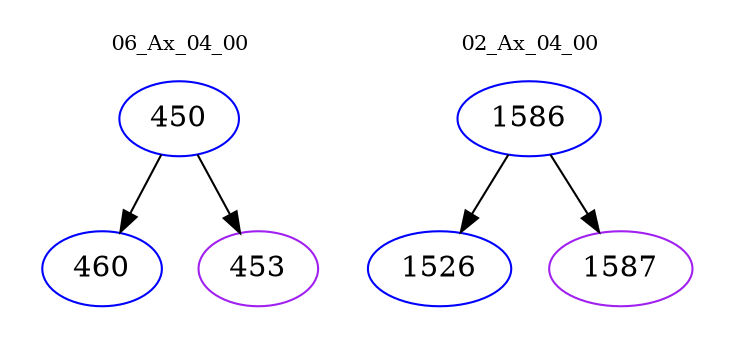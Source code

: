 digraph{
subgraph cluster_0 {
color = white
label = "06_Ax_04_00";
fontsize=10;
T0_450 [label="450", color="blue"]
T0_450 -> T0_460 [color="black"]
T0_460 [label="460", color="blue"]
T0_450 -> T0_453 [color="black"]
T0_453 [label="453", color="purple"]
}
subgraph cluster_1 {
color = white
label = "02_Ax_04_00";
fontsize=10;
T1_1586 [label="1586", color="blue"]
T1_1586 -> T1_1526 [color="black"]
T1_1526 [label="1526", color="blue"]
T1_1586 -> T1_1587 [color="black"]
T1_1587 [label="1587", color="purple"]
}
}
